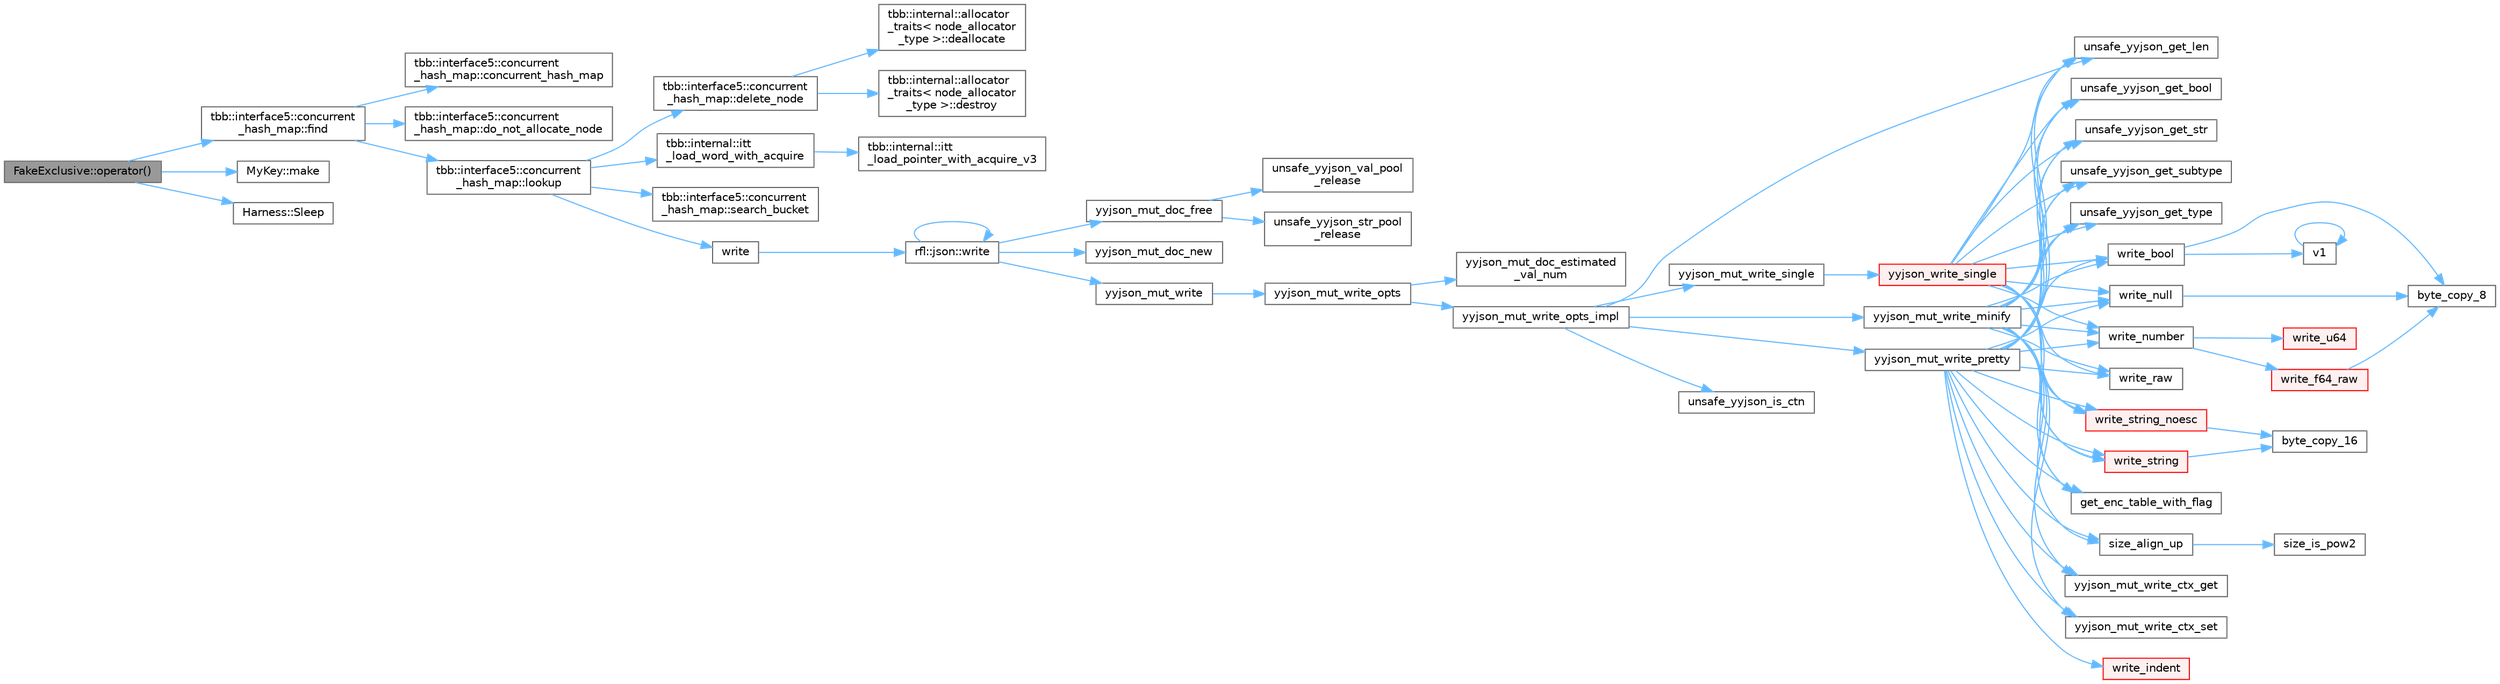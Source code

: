 digraph "FakeExclusive::operator()"
{
 // LATEX_PDF_SIZE
  bgcolor="transparent";
  edge [fontname=Helvetica,fontsize=10,labelfontname=Helvetica,labelfontsize=10];
  node [fontname=Helvetica,fontsize=10,shape=box,height=0.2,width=0.4];
  rankdir="LR";
  Node1 [id="Node000001",label="FakeExclusive::operator()",height=0.2,width=0.4,color="gray40", fillcolor="grey60", style="filled", fontcolor="black",tooltip=" "];
  Node1 -> Node2 [id="edge83_Node000001_Node000002",color="steelblue1",style="solid",tooltip=" "];
  Node2 [id="Node000002",label="tbb::interface5::concurrent\l_hash_map::find",height=0.2,width=0.4,color="grey40", fillcolor="white", style="filled",URL="$classtbb_1_1interface5_1_1concurrent__hash__map.html#a55831a687709597ad549df5113c912f3",tooltip="Find item and acquire a read lock on the item."];
  Node2 -> Node3 [id="edge84_Node000002_Node000003",color="steelblue1",style="solid",tooltip=" "];
  Node3 [id="Node000003",label="tbb::interface5::concurrent\l_hash_map::concurrent_hash_map",height=0.2,width=0.4,color="grey40", fillcolor="white", style="filled",URL="$classtbb_1_1interface5_1_1concurrent__hash__map.html#a4099225948ab299cf7abc43ec8c8c504",tooltip="Construct empty table."];
  Node2 -> Node4 [id="edge85_Node000002_Node000004",color="steelblue1",style="solid",tooltip=" "];
  Node4 [id="Node000004",label="tbb::interface5::concurrent\l_hash_map::do_not_allocate_node",height=0.2,width=0.4,color="grey40", fillcolor="white", style="filled",URL="$classtbb_1_1interface5_1_1concurrent__hash__map.html#a1a3a724bc0054876c9427c0c3635843a",tooltip=" "];
  Node2 -> Node5 [id="edge86_Node000002_Node000005",color="steelblue1",style="solid",tooltip=" "];
  Node5 [id="Node000005",label="tbb::interface5::concurrent\l_hash_map::lookup",height=0.2,width=0.4,color="grey40", fillcolor="white", style="filled",URL="$classtbb_1_1interface5_1_1concurrent__hash__map.html#a2a319cf46fb9cf9a88aab6c0a20c98b3",tooltip="Insert or find item and optionally acquire a lock on the item."];
  Node5 -> Node6 [id="edge87_Node000005_Node000006",color="steelblue1",style="solid",tooltip=" "];
  Node6 [id="Node000006",label="tbb::interface5::concurrent\l_hash_map::delete_node",height=0.2,width=0.4,color="grey40", fillcolor="white", style="filled",URL="$classtbb_1_1interface5_1_1concurrent__hash__map.html#acb1f5cd0e8379a652cb59c07ff952987",tooltip=" "];
  Node6 -> Node7 [id="edge88_Node000006_Node000007",color="steelblue1",style="solid",tooltip=" "];
  Node7 [id="Node000007",label="tbb::internal::allocator\l_traits\< node_allocator\l_type \>::deallocate",height=0.2,width=0.4,color="grey40", fillcolor="white", style="filled",URL="$structtbb_1_1internal_1_1allocator__traits.html#a049b7469ef2147f774816df50d23e5fd",tooltip=" "];
  Node6 -> Node8 [id="edge89_Node000006_Node000008",color="steelblue1",style="solid",tooltip=" "];
  Node8 [id="Node000008",label="tbb::internal::allocator\l_traits\< node_allocator\l_type \>::destroy",height=0.2,width=0.4,color="grey40", fillcolor="white", style="filled",URL="$structtbb_1_1internal_1_1allocator__traits.html#adeb770694fe34d67cf4ba20a21ff8576",tooltip=" "];
  Node5 -> Node9 [id="edge90_Node000005_Node000009",color="steelblue1",style="solid",tooltip=" "];
  Node9 [id="Node000009",label="tbb::internal::itt\l_load_word_with_acquire",height=0.2,width=0.4,color="grey40", fillcolor="white", style="filled",URL="$namespacetbb_1_1internal.html#a911cbec92461f245730d2f47516525a3",tooltip=" "];
  Node9 -> Node10 [id="edge91_Node000009_Node000010",color="steelblue1",style="solid",tooltip=" "];
  Node10 [id="Node000010",label="tbb::internal::itt\l_load_pointer_with_acquire_v3",height=0.2,width=0.4,color="grey40", fillcolor="white", style="filled",URL="$namespacetbb_1_1internal.html#aacaccf9a4a53d7438980620e7c1157c6",tooltip=" "];
  Node5 -> Node11 [id="edge92_Node000005_Node000011",color="steelblue1",style="solid",tooltip=" "];
  Node11 [id="Node000011",label="tbb::interface5::concurrent\l_hash_map::search_bucket",height=0.2,width=0.4,color="grey40", fillcolor="white", style="filled",URL="$classtbb_1_1interface5_1_1concurrent__hash__map.html#a27f37893a6484c3564e0036d5b2778fa",tooltip=" "];
  Node5 -> Node12 [id="edge93_Node000005_Node000012",color="steelblue1",style="solid",tooltip=" "];
  Node12 [id="Node000012",label="write",height=0.2,width=0.4,color="grey40", fillcolor="white", style="filled",URL="$json_2write__and__read_8hpp.html#a8d72d49ed34d37da786334a55f22b909",tooltip=" "];
  Node12 -> Node13 [id="edge94_Node000012_Node000013",color="steelblue1",style="solid",tooltip=" "];
  Node13 [id="Node000013",label="rfl::json::write",height=0.2,width=0.4,color="grey40", fillcolor="white", style="filled",URL="$namespacerfl_1_1json.html#af39a23539424555b8c970d12a58e547f",tooltip="Returns a JSON string."];
  Node13 -> Node13 [id="edge95_Node000013_Node000013",color="steelblue1",style="solid",tooltip=" "];
  Node13 -> Node14 [id="edge96_Node000013_Node000014",color="steelblue1",style="solid",tooltip=" "];
  Node14 [id="Node000014",label="yyjson_mut_doc_free",height=0.2,width=0.4,color="grey40", fillcolor="white", style="filled",URL="$yyjson_8c.html#a473b53dd223f25a117a6fe3b543bfdb1",tooltip=" "];
  Node14 -> Node15 [id="edge97_Node000014_Node000015",color="steelblue1",style="solid",tooltip=" "];
  Node15 [id="Node000015",label="unsafe_yyjson_str_pool\l_release",height=0.2,width=0.4,color="grey40", fillcolor="white", style="filled",URL="$yyjson_8c.html#a68827985804124f8d26d256b07877cf9",tooltip=" "];
  Node14 -> Node16 [id="edge98_Node000014_Node000016",color="steelblue1",style="solid",tooltip=" "];
  Node16 [id="Node000016",label="unsafe_yyjson_val_pool\l_release",height=0.2,width=0.4,color="grey40", fillcolor="white", style="filled",URL="$yyjson_8c.html#a423ab190d8ce947af71ff1a45ab76805",tooltip=" "];
  Node13 -> Node17 [id="edge99_Node000013_Node000017",color="steelblue1",style="solid",tooltip=" "];
  Node17 [id="Node000017",label="yyjson_mut_doc_new",height=0.2,width=0.4,color="grey40", fillcolor="white", style="filled",URL="$yyjson_8c.html#a94a8c1c5f4e47e11e268d7f4c0e4cb1a",tooltip=" "];
  Node13 -> Node18 [id="edge100_Node000013_Node000018",color="steelblue1",style="solid",tooltip=" "];
  Node18 [id="Node000018",label="yyjson_mut_write",height=0.2,width=0.4,color="grey40", fillcolor="white", style="filled",URL="$yyjson_8h.html#a881e2ee3f487385810829df8bc675f1f",tooltip=" "];
  Node18 -> Node19 [id="edge101_Node000018_Node000019",color="steelblue1",style="solid",tooltip=" "];
  Node19 [id="Node000019",label="yyjson_mut_write_opts",height=0.2,width=0.4,color="grey40", fillcolor="white", style="filled",URL="$yyjson_8c.html#a43932e149602ddfcd9257648ea36e553",tooltip=" "];
  Node19 -> Node20 [id="edge102_Node000019_Node000020",color="steelblue1",style="solid",tooltip=" "];
  Node20 [id="Node000020",label="yyjson_mut_doc_estimated\l_val_num",height=0.2,width=0.4,color="grey40", fillcolor="white", style="filled",URL="$yyjson_8c.html#ac9cfbe501c1317baf92c53571c7333ee",tooltip=" "];
  Node19 -> Node21 [id="edge103_Node000019_Node000021",color="steelblue1",style="solid",tooltip=" "];
  Node21 [id="Node000021",label="yyjson_mut_write_opts_impl",height=0.2,width=0.4,color="grey40", fillcolor="white", style="filled",URL="$yyjson_8c.html#a9419498fed912dda63693d15ff91c74c",tooltip=" "];
  Node21 -> Node22 [id="edge104_Node000021_Node000022",color="steelblue1",style="solid",tooltip=" "];
  Node22 [id="Node000022",label="unsafe_yyjson_get_len",height=0.2,width=0.4,color="grey40", fillcolor="white", style="filled",URL="$yyjson_8h.html#a445bf8a7f9981e4797bf95db944ddf8f",tooltip=" "];
  Node21 -> Node23 [id="edge105_Node000021_Node000023",color="steelblue1",style="solid",tooltip=" "];
  Node23 [id="Node000023",label="unsafe_yyjson_is_ctn",height=0.2,width=0.4,color="grey40", fillcolor="white", style="filled",URL="$yyjson_8h.html#afe1e8995e63d29297d569c4a848bf5a2",tooltip=" "];
  Node21 -> Node24 [id="edge106_Node000021_Node000024",color="steelblue1",style="solid",tooltip=" "];
  Node24 [id="Node000024",label="yyjson_mut_write_minify",height=0.2,width=0.4,color="grey40", fillcolor="white", style="filled",URL="$yyjson_8c.html#a41b0f7caeaed5e6075fdbad6e37daa44",tooltip=" "];
  Node24 -> Node25 [id="edge107_Node000024_Node000025",color="steelblue1",style="solid",tooltip=" "];
  Node25 [id="Node000025",label="get_enc_table_with_flag",height=0.2,width=0.4,color="grey40", fillcolor="white", style="filled",URL="$yyjson_8c.html#a4b810e39a1c70f479ea48f4b6be239b0",tooltip=" "];
  Node24 -> Node26 [id="edge108_Node000024_Node000026",color="steelblue1",style="solid",tooltip=" "];
  Node26 [id="Node000026",label="size_align_up",height=0.2,width=0.4,color="grey40", fillcolor="white", style="filled",URL="$yyjson_8c.html#aee0ecba3f0e01a145a4bd084c40b53b6",tooltip=" "];
  Node26 -> Node27 [id="edge109_Node000026_Node000027",color="steelblue1",style="solid",tooltip=" "];
  Node27 [id="Node000027",label="size_is_pow2",height=0.2,width=0.4,color="grey40", fillcolor="white", style="filled",URL="$yyjson_8c.html#a9c435a75a5fc566d5382ba2646704a18",tooltip=" "];
  Node24 -> Node28 [id="edge110_Node000024_Node000028",color="steelblue1",style="solid",tooltip=" "];
  Node28 [id="Node000028",label="unsafe_yyjson_get_bool",height=0.2,width=0.4,color="grey40", fillcolor="white", style="filled",URL="$yyjson_8h.html#a3ef8c1e13a7f67eead2d945125769f90",tooltip=" "];
  Node24 -> Node22 [id="edge111_Node000024_Node000022",color="steelblue1",style="solid",tooltip=" "];
  Node24 -> Node29 [id="edge112_Node000024_Node000029",color="steelblue1",style="solid",tooltip=" "];
  Node29 [id="Node000029",label="unsafe_yyjson_get_str",height=0.2,width=0.4,color="grey40", fillcolor="white", style="filled",URL="$yyjson_8h.html#a879b3c14194afd5b60d663640998c020",tooltip=" "];
  Node24 -> Node30 [id="edge113_Node000024_Node000030",color="steelblue1",style="solid",tooltip=" "];
  Node30 [id="Node000030",label="unsafe_yyjson_get_subtype",height=0.2,width=0.4,color="grey40", fillcolor="white", style="filled",URL="$yyjson_8h.html#a735848e46f26bfe3dfb333c7f890205e",tooltip=" "];
  Node24 -> Node31 [id="edge114_Node000024_Node000031",color="steelblue1",style="solid",tooltip=" "];
  Node31 [id="Node000031",label="unsafe_yyjson_get_type",height=0.2,width=0.4,color="grey40", fillcolor="white", style="filled",URL="$yyjson_8h.html#a25aa2b2a33dccb9af7da4576b3cbe6ab",tooltip=" "];
  Node24 -> Node32 [id="edge115_Node000024_Node000032",color="steelblue1",style="solid",tooltip=" "];
  Node32 [id="Node000032",label="write_bool",height=0.2,width=0.4,color="grey40", fillcolor="white", style="filled",URL="$yyjson_8c.html#a8f48aafc5963521f3da75e2448f0d084",tooltip=" "];
  Node32 -> Node33 [id="edge116_Node000032_Node000033",color="steelblue1",style="solid",tooltip=" "];
  Node33 [id="Node000033",label="byte_copy_8",height=0.2,width=0.4,color="grey40", fillcolor="white", style="filled",URL="$yyjson_8c.html#a03dd49c937c12d9a85deaac184d25eb9",tooltip=" "];
  Node32 -> Node34 [id="edge117_Node000032_Node000034",color="steelblue1",style="solid",tooltip=" "];
  Node34 [id="Node000034",label="v1",height=0.2,width=0.4,color="grey40", fillcolor="white", style="filled",URL="$_tutorial___reshape_mat2_vec_8cpp.html#a10bd710692c91bc238f2e1da77730678",tooltip=" "];
  Node34 -> Node34 [id="edge118_Node000034_Node000034",color="steelblue1",style="solid",tooltip=" "];
  Node24 -> Node35 [id="edge119_Node000024_Node000035",color="steelblue1",style="solid",tooltip=" "];
  Node35 [id="Node000035",label="write_null",height=0.2,width=0.4,color="grey40", fillcolor="white", style="filled",URL="$yyjson_8c.html#a9ab2502373a7c2ad7decc10b76c47043",tooltip=" "];
  Node35 -> Node33 [id="edge120_Node000035_Node000033",color="steelblue1",style="solid",tooltip=" "];
  Node24 -> Node36 [id="edge121_Node000024_Node000036",color="steelblue1",style="solid",tooltip=" "];
  Node36 [id="Node000036",label="write_number",height=0.2,width=0.4,color="grey40", fillcolor="white", style="filled",URL="$yyjson_8c.html#a7a6eb98c82d060a1b4b1b25ae9169770",tooltip=" "];
  Node36 -> Node37 [id="edge122_Node000036_Node000037",color="steelblue1",style="solid",tooltip=" "];
  Node37 [id="Node000037",label="write_f64_raw",height=0.2,width=0.4,color="red", fillcolor="#FFF0F0", style="filled",URL="$yyjson_8c.html#a429024eddbd3335464adf309aef2db7f",tooltip=" "];
  Node37 -> Node33 [id="edge123_Node000037_Node000033",color="steelblue1",style="solid",tooltip=" "];
  Node36 -> Node74 [id="edge124_Node000036_Node000074",color="steelblue1",style="solid",tooltip=" "];
  Node74 [id="Node000074",label="write_u64",height=0.2,width=0.4,color="red", fillcolor="#FFF0F0", style="filled",URL="$yyjson_8c.html#aa2f06c8a20b378eb29cfe95d0af5c95e",tooltip=" "];
  Node24 -> Node80 [id="edge125_Node000024_Node000080",color="steelblue1",style="solid",tooltip=" "];
  Node80 [id="Node000080",label="write_raw",height=0.2,width=0.4,color="grey40", fillcolor="white", style="filled",URL="$yyjson_8c.html#a595a43099038f73ab0af2b4209b1f0fd",tooltip=" "];
  Node24 -> Node81 [id="edge126_Node000024_Node000081",color="steelblue1",style="solid",tooltip=" "];
  Node81 [id="Node000081",label="write_string",height=0.2,width=0.4,color="red", fillcolor="#FFF0F0", style="filled",URL="$yyjson_8c.html#a1aadf662e6fc22a6419db27146e38472",tooltip=" "];
  Node81 -> Node82 [id="edge127_Node000081_Node000082",color="steelblue1",style="solid",tooltip=" "];
  Node82 [id="Node000082",label="byte_copy_16",height=0.2,width=0.4,color="grey40", fillcolor="white", style="filled",URL="$yyjson_8c.html#a1720d43cc1ae5984a4e5751dbe7301a0",tooltip=" "];
  Node24 -> Node86 [id="edge128_Node000024_Node000086",color="steelblue1",style="solid",tooltip=" "];
  Node86 [id="Node000086",label="write_string_noesc",height=0.2,width=0.4,color="red", fillcolor="#FFF0F0", style="filled",URL="$yyjson_8c.html#ab1d27351bed7d1f6f632f75dcf9846de",tooltip=" "];
  Node86 -> Node82 [id="edge129_Node000086_Node000082",color="steelblue1",style="solid",tooltip=" "];
  Node24 -> Node87 [id="edge130_Node000024_Node000087",color="steelblue1",style="solid",tooltip=" "];
  Node87 [id="Node000087",label="yyjson_mut_write_ctx_get",height=0.2,width=0.4,color="grey40", fillcolor="white", style="filled",URL="$yyjson_8c.html#a7330d6789bda008b50a3a964e17629c4",tooltip=" "];
  Node24 -> Node88 [id="edge131_Node000024_Node000088",color="steelblue1",style="solid",tooltip=" "];
  Node88 [id="Node000088",label="yyjson_mut_write_ctx_set",height=0.2,width=0.4,color="grey40", fillcolor="white", style="filled",URL="$yyjson_8c.html#ad170c12cec69275d5f79d760bd3b1a0a",tooltip=" "];
  Node21 -> Node89 [id="edge132_Node000021_Node000089",color="steelblue1",style="solid",tooltip=" "];
  Node89 [id="Node000089",label="yyjson_mut_write_pretty",height=0.2,width=0.4,color="grey40", fillcolor="white", style="filled",URL="$yyjson_8c.html#a5bd41dfbb867b6521e1f7571f3615b0f",tooltip=" "];
  Node89 -> Node25 [id="edge133_Node000089_Node000025",color="steelblue1",style="solid",tooltip=" "];
  Node89 -> Node26 [id="edge134_Node000089_Node000026",color="steelblue1",style="solid",tooltip=" "];
  Node89 -> Node28 [id="edge135_Node000089_Node000028",color="steelblue1",style="solid",tooltip=" "];
  Node89 -> Node22 [id="edge136_Node000089_Node000022",color="steelblue1",style="solid",tooltip=" "];
  Node89 -> Node29 [id="edge137_Node000089_Node000029",color="steelblue1",style="solid",tooltip=" "];
  Node89 -> Node30 [id="edge138_Node000089_Node000030",color="steelblue1",style="solid",tooltip=" "];
  Node89 -> Node31 [id="edge139_Node000089_Node000031",color="steelblue1",style="solid",tooltip=" "];
  Node89 -> Node32 [id="edge140_Node000089_Node000032",color="steelblue1",style="solid",tooltip=" "];
  Node89 -> Node90 [id="edge141_Node000089_Node000090",color="steelblue1",style="solid",tooltip=" "];
  Node90 [id="Node000090",label="write_indent",height=0.2,width=0.4,color="red", fillcolor="#FFF0F0", style="filled",URL="$yyjson_8c.html#ac6e21689f9ccf3981672a321d7d02e47",tooltip=" "];
  Node89 -> Node35 [id="edge142_Node000089_Node000035",color="steelblue1",style="solid",tooltip=" "];
  Node89 -> Node36 [id="edge143_Node000089_Node000036",color="steelblue1",style="solid",tooltip=" "];
  Node89 -> Node80 [id="edge144_Node000089_Node000080",color="steelblue1",style="solid",tooltip=" "];
  Node89 -> Node81 [id="edge145_Node000089_Node000081",color="steelblue1",style="solid",tooltip=" "];
  Node89 -> Node86 [id="edge146_Node000089_Node000086",color="steelblue1",style="solid",tooltip=" "];
  Node89 -> Node87 [id="edge147_Node000089_Node000087",color="steelblue1",style="solid",tooltip=" "];
  Node89 -> Node88 [id="edge148_Node000089_Node000088",color="steelblue1",style="solid",tooltip=" "];
  Node21 -> Node91 [id="edge149_Node000021_Node000091",color="steelblue1",style="solid",tooltip=" "];
  Node91 [id="Node000091",label="yyjson_mut_write_single",height=0.2,width=0.4,color="grey40", fillcolor="white", style="filled",URL="$yyjson_8c.html#a6453eece4aede41c7d909075ad2980e0",tooltip=" "];
  Node91 -> Node92 [id="edge150_Node000091_Node000092",color="steelblue1",style="solid",tooltip=" "];
  Node92 [id="Node000092",label="yyjson_write_single",height=0.2,width=0.4,color="red", fillcolor="#FFF0F0", style="filled",URL="$yyjson_8c.html#a083e9d39ef4daa8ddc5c6474ccf5e468",tooltip=" "];
  Node92 -> Node25 [id="edge151_Node000092_Node000025",color="steelblue1",style="solid",tooltip=" "];
  Node92 -> Node28 [id="edge152_Node000092_Node000028",color="steelblue1",style="solid",tooltip=" "];
  Node92 -> Node22 [id="edge153_Node000092_Node000022",color="steelblue1",style="solid",tooltip=" "];
  Node92 -> Node29 [id="edge154_Node000092_Node000029",color="steelblue1",style="solid",tooltip=" "];
  Node92 -> Node30 [id="edge155_Node000092_Node000030",color="steelblue1",style="solid",tooltip=" "];
  Node92 -> Node31 [id="edge156_Node000092_Node000031",color="steelblue1",style="solid",tooltip=" "];
  Node92 -> Node32 [id="edge157_Node000092_Node000032",color="steelblue1",style="solid",tooltip=" "];
  Node92 -> Node35 [id="edge158_Node000092_Node000035",color="steelblue1",style="solid",tooltip=" "];
  Node92 -> Node36 [id="edge159_Node000092_Node000036",color="steelblue1",style="solid",tooltip=" "];
  Node92 -> Node80 [id="edge160_Node000092_Node000080",color="steelblue1",style="solid",tooltip=" "];
  Node92 -> Node81 [id="edge161_Node000092_Node000081",color="steelblue1",style="solid",tooltip=" "];
  Node92 -> Node86 [id="edge162_Node000092_Node000086",color="steelblue1",style="solid",tooltip=" "];
  Node1 -> Node93 [id="edge163_Node000001_Node000093",color="steelblue1",style="solid",tooltip=" "];
  Node93 [id="Node000093",label="MyKey::make",height=0.2,width=0.4,color="grey40", fillcolor="white", style="filled",URL="$class_my_key.html#a528f881a8db29370048cd948561baf8a",tooltip=" "];
  Node1 -> Node94 [id="edge164_Node000001_Node000094",color="steelblue1",style="solid",tooltip=" "];
  Node94 [id="Node000094",label="Harness::Sleep",height=0.2,width=0.4,color="grey40", fillcolor="white", style="filled",URL="$namespace_harness.html#a6109bacdcb4cd184d842b933d7fb18a4",tooltip=" "];
}
